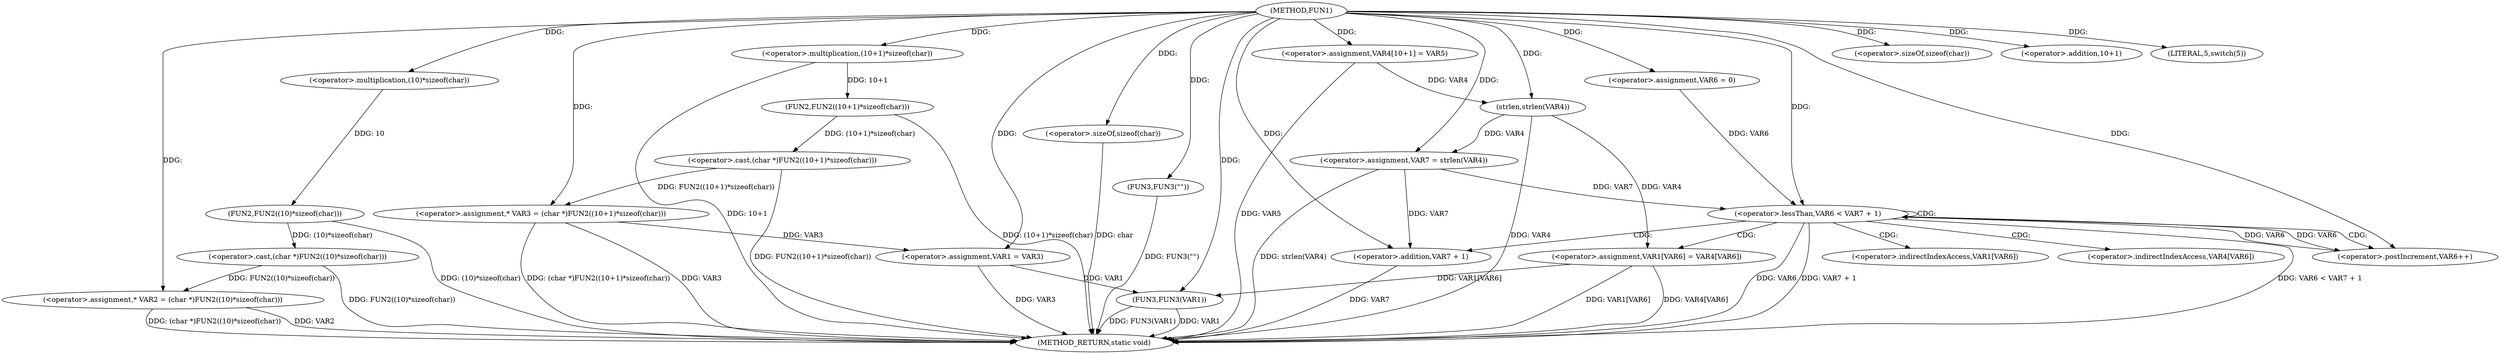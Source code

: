 digraph FUN1 {  
"1000100" [label = "(METHOD,FUN1)" ]
"1000169" [label = "(METHOD_RETURN,static void)" ]
"1000104" [label = "(<operator>.assignment,* VAR2 = (char *)FUN2((10)*sizeof(char)))" ]
"1000106" [label = "(<operator>.cast,(char *)FUN2((10)*sizeof(char)))" ]
"1000108" [label = "(FUN2,FUN2((10)*sizeof(char)))" ]
"1000109" [label = "(<operator>.multiplication,(10)*sizeof(char))" ]
"1000111" [label = "(<operator>.sizeOf,sizeof(char))" ]
"1000114" [label = "(<operator>.assignment,* VAR3 = (char *)FUN2((10+1)*sizeof(char)))" ]
"1000116" [label = "(<operator>.cast,(char *)FUN2((10+1)*sizeof(char)))" ]
"1000118" [label = "(FUN2,FUN2((10+1)*sizeof(char)))" ]
"1000119" [label = "(<operator>.multiplication,(10+1)*sizeof(char))" ]
"1000120" [label = "(<operator>.addition,10+1)" ]
"1000123" [label = "(<operator>.sizeOf,sizeof(char))" ]
"1000126" [label = "(LITERAL,5,switch(5))" ]
"1000129" [label = "(FUN3,FUN3(\"\"))" ]
"1000133" [label = "(<operator>.assignment,VAR1 = VAR3)" ]
"1000139" [label = "(<operator>.assignment,VAR4[10+1] = VAR5)" ]
"1000144" [label = "(<operator>.assignment,VAR7 = strlen(VAR4))" ]
"1000146" [label = "(strlen,strlen(VAR4))" ]
"1000149" [label = "(<operator>.assignment,VAR6 = 0)" ]
"1000152" [label = "(<operator>.lessThan,VAR6 < VAR7 + 1)" ]
"1000154" [label = "(<operator>.addition,VAR7 + 1)" ]
"1000157" [label = "(<operator>.postIncrement,VAR6++)" ]
"1000160" [label = "(<operator>.assignment,VAR1[VAR6] = VAR4[VAR6])" ]
"1000167" [label = "(FUN3,FUN3(VAR1))" ]
"1000161" [label = "(<operator>.indirectIndexAccess,VAR1[VAR6])" ]
"1000164" [label = "(<operator>.indirectIndexAccess,VAR4[VAR6])" ]
  "1000106" -> "1000169"  [ label = "DDG: FUN2((10)*sizeof(char))"] 
  "1000104" -> "1000169"  [ label = "DDG: VAR2"] 
  "1000152" -> "1000169"  [ label = "DDG: VAR6 < VAR7 + 1"] 
  "1000114" -> "1000169"  [ label = "DDG: VAR3"] 
  "1000152" -> "1000169"  [ label = "DDG: VAR6"] 
  "1000116" -> "1000169"  [ label = "DDG: FUN2((10+1)*sizeof(char))"] 
  "1000152" -> "1000169"  [ label = "DDG: VAR7 + 1"] 
  "1000118" -> "1000169"  [ label = "DDG: (10+1)*sizeof(char)"] 
  "1000144" -> "1000169"  [ label = "DDG: strlen(VAR4)"] 
  "1000123" -> "1000169"  [ label = "DDG: char"] 
  "1000167" -> "1000169"  [ label = "DDG: VAR1"] 
  "1000160" -> "1000169"  [ label = "DDG: VAR4[VAR6]"] 
  "1000139" -> "1000169"  [ label = "DDG: VAR5"] 
  "1000129" -> "1000169"  [ label = "DDG: FUN3(\"\")"] 
  "1000154" -> "1000169"  [ label = "DDG: VAR7"] 
  "1000167" -> "1000169"  [ label = "DDG: FUN3(VAR1)"] 
  "1000133" -> "1000169"  [ label = "DDG: VAR3"] 
  "1000119" -> "1000169"  [ label = "DDG: 10+1"] 
  "1000146" -> "1000169"  [ label = "DDG: VAR4"] 
  "1000160" -> "1000169"  [ label = "DDG: VAR1[VAR6]"] 
  "1000114" -> "1000169"  [ label = "DDG: (char *)FUN2((10+1)*sizeof(char))"] 
  "1000104" -> "1000169"  [ label = "DDG: (char *)FUN2((10)*sizeof(char))"] 
  "1000108" -> "1000169"  [ label = "DDG: (10)*sizeof(char)"] 
  "1000106" -> "1000104"  [ label = "DDG: FUN2((10)*sizeof(char))"] 
  "1000100" -> "1000104"  [ label = "DDG: "] 
  "1000108" -> "1000106"  [ label = "DDG: (10)*sizeof(char)"] 
  "1000109" -> "1000108"  [ label = "DDG: 10"] 
  "1000100" -> "1000109"  [ label = "DDG: "] 
  "1000100" -> "1000111"  [ label = "DDG: "] 
  "1000116" -> "1000114"  [ label = "DDG: FUN2((10+1)*sizeof(char))"] 
  "1000100" -> "1000114"  [ label = "DDG: "] 
  "1000118" -> "1000116"  [ label = "DDG: (10+1)*sizeof(char)"] 
  "1000119" -> "1000118"  [ label = "DDG: 10+1"] 
  "1000100" -> "1000119"  [ label = "DDG: "] 
  "1000100" -> "1000120"  [ label = "DDG: "] 
  "1000100" -> "1000123"  [ label = "DDG: "] 
  "1000100" -> "1000126"  [ label = "DDG: "] 
  "1000100" -> "1000129"  [ label = "DDG: "] 
  "1000114" -> "1000133"  [ label = "DDG: VAR3"] 
  "1000100" -> "1000133"  [ label = "DDG: "] 
  "1000100" -> "1000139"  [ label = "DDG: "] 
  "1000146" -> "1000144"  [ label = "DDG: VAR4"] 
  "1000100" -> "1000144"  [ label = "DDG: "] 
  "1000139" -> "1000146"  [ label = "DDG: VAR4"] 
  "1000100" -> "1000146"  [ label = "DDG: "] 
  "1000100" -> "1000149"  [ label = "DDG: "] 
  "1000157" -> "1000152"  [ label = "DDG: VAR6"] 
  "1000149" -> "1000152"  [ label = "DDG: VAR6"] 
  "1000100" -> "1000152"  [ label = "DDG: "] 
  "1000144" -> "1000152"  [ label = "DDG: VAR7"] 
  "1000144" -> "1000154"  [ label = "DDG: VAR7"] 
  "1000100" -> "1000154"  [ label = "DDG: "] 
  "1000152" -> "1000157"  [ label = "DDG: VAR6"] 
  "1000100" -> "1000157"  [ label = "DDG: "] 
  "1000146" -> "1000160"  [ label = "DDG: VAR4"] 
  "1000133" -> "1000167"  [ label = "DDG: VAR1"] 
  "1000160" -> "1000167"  [ label = "DDG: VAR1[VAR6]"] 
  "1000100" -> "1000167"  [ label = "DDG: "] 
  "1000152" -> "1000154"  [ label = "CDG: "] 
  "1000152" -> "1000161"  [ label = "CDG: "] 
  "1000152" -> "1000160"  [ label = "CDG: "] 
  "1000152" -> "1000152"  [ label = "CDG: "] 
  "1000152" -> "1000164"  [ label = "CDG: "] 
  "1000152" -> "1000157"  [ label = "CDG: "] 
}
